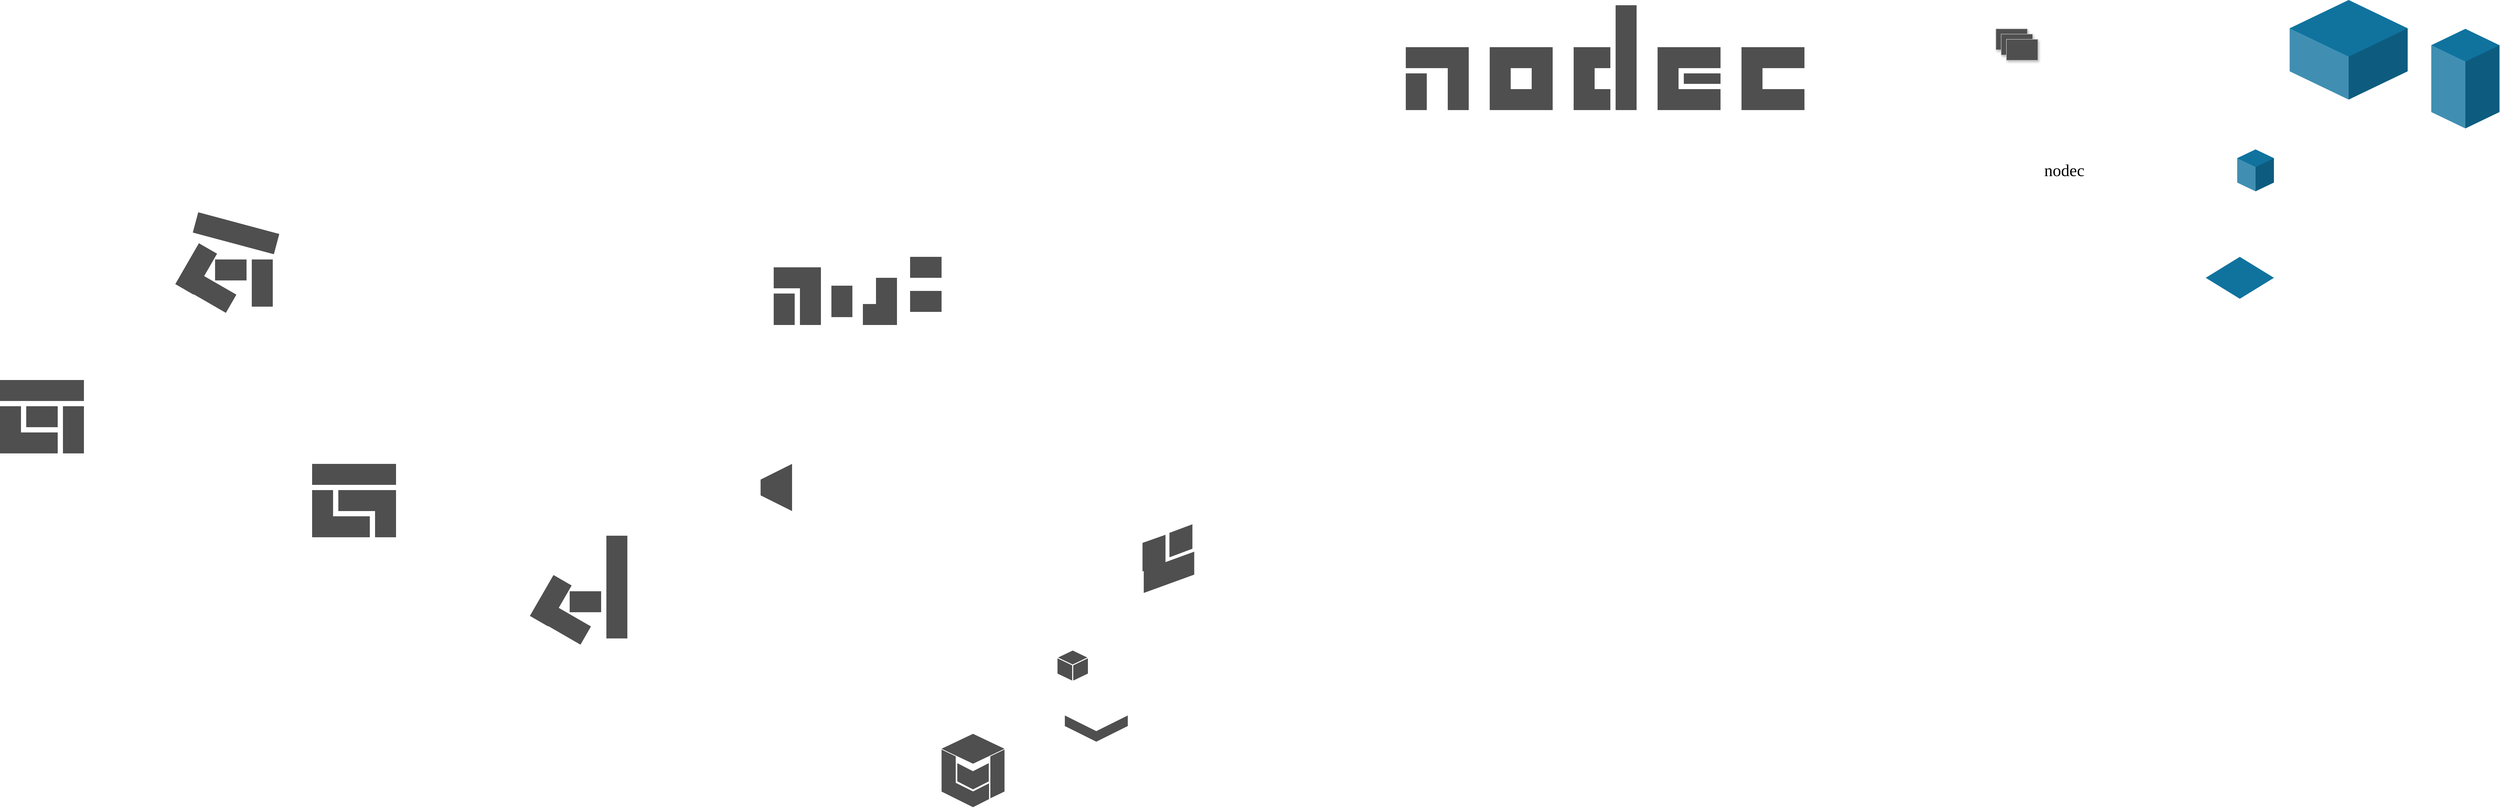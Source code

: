<mxfile version="21.1.2" type="device" pages="2">
  <diagram name="ページ1" id="JmV2Q5jACa1sRL-pY5J6">
    <mxGraphModel dx="3783" dy="238" grid="1" gridSize="10" guides="1" tooltips="1" connect="1" arrows="1" fold="1" page="1" pageScale="1" pageWidth="3300" pageHeight="4681" background="#ffffff" math="0" shadow="0">
      <root>
        <mxCell id="0" />
        <mxCell id="1" parent="0" />
        <mxCell id="HNvXqitV9LYtiBRYNwZ9-1" value="" style="rounded=0;whiteSpace=wrap;html=1;strokeColor=none;fillColor=#4f4f4f;" parent="1" vertex="1">
          <mxGeometry x="2325" y="190" width="120" height="40" as="geometry" />
        </mxCell>
        <mxCell id="HNvXqitV9LYtiBRYNwZ9-2" value="" style="rounded=0;whiteSpace=wrap;html=1;strokeColor=none;fillColor=#4f4f4f;rotation=90;" parent="1" vertex="1">
          <mxGeometry x="2310" y="255" width="70" height="40" as="geometry" />
        </mxCell>
        <mxCell id="HNvXqitV9LYtiBRYNwZ9-3" value="" style="rounded=0;whiteSpace=wrap;html=1;strokeColor=none;fillColor=#4f4f4f;rotation=90;" parent="1" vertex="1">
          <mxGeometry x="2365" y="230" width="120" height="40" as="geometry" />
        </mxCell>
        <mxCell id="HNvXqitV9LYtiBRYNwZ9-4" value="" style="rounded=0;whiteSpace=wrap;html=1;strokeColor=none;fillColor=#4f4f4f;" parent="1" vertex="1">
          <mxGeometry x="2485" y="190" width="120" height="40" as="geometry" />
        </mxCell>
        <mxCell id="HNvXqitV9LYtiBRYNwZ9-5" value="" style="rounded=0;whiteSpace=wrap;html=1;strokeColor=none;fillColor=#4f4f4f;" parent="1" vertex="1">
          <mxGeometry x="2485" y="270" width="120" height="40" as="geometry" />
        </mxCell>
        <mxCell id="HNvXqitV9LYtiBRYNwZ9-6" value="" style="rounded=0;whiteSpace=wrap;html=1;strokeColor=none;fillColor=#4f4f4f;rotation=90;" parent="1" vertex="1">
          <mxGeometry x="2445" y="230" width="120" height="40" as="geometry" />
        </mxCell>
        <mxCell id="HNvXqitV9LYtiBRYNwZ9-7" value="" style="rounded=0;whiteSpace=wrap;html=1;strokeColor=none;fillColor=#4f4f4f;rotation=90;" parent="1" vertex="1">
          <mxGeometry x="2525" y="230" width="120" height="40" as="geometry" />
        </mxCell>
        <mxCell id="HNvXqitV9LYtiBRYNwZ9-8" value="" style="rounded=0;whiteSpace=wrap;html=1;strokeColor=none;fillColor=#4f4f4f;" parent="1" vertex="1">
          <mxGeometry x="2805" y="190" width="120" height="40" as="geometry" />
        </mxCell>
        <mxCell id="HNvXqitV9LYtiBRYNwZ9-9" value="" style="rounded=0;whiteSpace=wrap;html=1;strokeColor=none;fillColor=#4f4f4f;" parent="1" vertex="1">
          <mxGeometry x="2805" y="270" width="120" height="40" as="geometry" />
        </mxCell>
        <mxCell id="HNvXqitV9LYtiBRYNwZ9-10" value="" style="rounded=0;whiteSpace=wrap;html=1;strokeColor=none;fillColor=#4f4f4f;rotation=90;" parent="1" vertex="1">
          <mxGeometry x="2765" y="230" width="120" height="40" as="geometry" />
        </mxCell>
        <mxCell id="HNvXqitV9LYtiBRYNwZ9-12" value="" style="rounded=0;whiteSpace=wrap;html=1;strokeColor=none;fillColor=#4f4f4f;" parent="1" vertex="1">
          <mxGeometry x="2645" y="190" width="70" height="40" as="geometry" />
        </mxCell>
        <mxCell id="HNvXqitV9LYtiBRYNwZ9-13" value="" style="rounded=0;whiteSpace=wrap;html=1;strokeColor=none;fillColor=#4f4f4f;" parent="1" vertex="1">
          <mxGeometry x="2645" y="270" width="70" height="40" as="geometry" />
        </mxCell>
        <mxCell id="HNvXqitV9LYtiBRYNwZ9-14" value="" style="rounded=0;whiteSpace=wrap;html=1;strokeColor=none;fillColor=#4f4f4f;rotation=90;" parent="1" vertex="1">
          <mxGeometry x="2605" y="230" width="120" height="40" as="geometry" />
        </mxCell>
        <mxCell id="HNvXqitV9LYtiBRYNwZ9-15" value="" style="rounded=0;whiteSpace=wrap;html=1;strokeColor=none;fillColor=#4f4f4f;rotation=90;" parent="1" vertex="1">
          <mxGeometry x="2645" y="190" width="200" height="40" as="geometry" />
        </mxCell>
        <mxCell id="HNvXqitV9LYtiBRYNwZ9-16" value="" style="rounded=0;whiteSpace=wrap;html=1;strokeColor=none;fillColor=#4f4f4f;" parent="1" vertex="1">
          <mxGeometry x="2965" y="190" width="120" height="40" as="geometry" />
        </mxCell>
        <mxCell id="HNvXqitV9LYtiBRYNwZ9-17" value="" style="rounded=0;whiteSpace=wrap;html=1;strokeColor=none;fillColor=#4f4f4f;" parent="1" vertex="1">
          <mxGeometry x="2965" y="270" width="120" height="40" as="geometry" />
        </mxCell>
        <mxCell id="HNvXqitV9LYtiBRYNwZ9-18" value="" style="rounded=0;whiteSpace=wrap;html=1;strokeColor=none;fillColor=#4f4f4f;rotation=90;" parent="1" vertex="1">
          <mxGeometry x="2925" y="230" width="120" height="40" as="geometry" />
        </mxCell>
        <mxCell id="HNvXqitV9LYtiBRYNwZ9-19" value="" style="rounded=0;whiteSpace=wrap;html=1;strokeColor=none;fillColor=#4f4f4f;" parent="1" vertex="1">
          <mxGeometry x="2855" y="240" width="70" height="20" as="geometry" />
        </mxCell>
        <mxCell id="HNvXqitV9LYtiBRYNwZ9-20" value="" style="rounded=0;whiteSpace=wrap;html=1;strokeColor=none;fillColor=#4f4f4f;" parent="1" vertex="1">
          <mxGeometry x="-355" y="825" width="160" height="40" as="geometry" />
        </mxCell>
        <mxCell id="HNvXqitV9LYtiBRYNwZ9-21" value="" style="rounded=0;whiteSpace=wrap;html=1;strokeColor=none;fillColor=#4f4f4f;" parent="1" vertex="1">
          <mxGeometry x="-305" y="875" width="60" height="40" as="geometry" />
        </mxCell>
        <mxCell id="HNvXqitV9LYtiBRYNwZ9-22" value="" style="rounded=0;whiteSpace=wrap;html=1;strokeColor=none;fillColor=#4f4f4f;rotation=90;" parent="1" vertex="1">
          <mxGeometry x="-260" y="900" width="90" height="40" as="geometry" />
        </mxCell>
        <mxCell id="HNvXqitV9LYtiBRYNwZ9-24" value="" style="rounded=0;whiteSpace=wrap;html=1;strokeColor=none;fillColor=#4f4f4f;rotation=90;" parent="1" vertex="1">
          <mxGeometry x="-380" y="900" width="90" height="40" as="geometry" />
        </mxCell>
        <mxCell id="HNvXqitV9LYtiBRYNwZ9-25" value="" style="rounded=0;whiteSpace=wrap;html=1;strokeColor=none;fillColor=#4f4f4f;rotation=-180;" parent="1" vertex="1">
          <mxGeometry x="-355" y="925" width="110" height="40" as="geometry" />
        </mxCell>
        <mxCell id="HNvXqitV9LYtiBRYNwZ9-35" value="" style="rounded=0;whiteSpace=wrap;html=1;strokeColor=#BFBFBF;fillColor=#4f4f4f;shadow=1;" parent="1" vertex="1">
          <mxGeometry x="3450" y="155" width="60" height="40" as="geometry" />
        </mxCell>
        <mxCell id="HNvXqitV9LYtiBRYNwZ9-36" value="" style="rounded=0;whiteSpace=wrap;html=1;strokeColor=#BFBFBF;fillColor=#4f4f4f;shadow=1;" parent="1" vertex="1">
          <mxGeometry x="3460" y="165" width="60" height="40" as="geometry" />
        </mxCell>
        <mxCell id="HNvXqitV9LYtiBRYNwZ9-37" value="" style="rounded=0;whiteSpace=wrap;html=1;strokeColor=#BFBFBF;fillColor=#4f4f4f;shadow=1;" parent="1" vertex="1">
          <mxGeometry x="3470" y="175" width="60" height="40" as="geometry" />
        </mxCell>
        <mxCell id="HNvXqitV9LYtiBRYNwZ9-54" value="" style="verticalLabelPosition=bottom;verticalAlign=top;html=1;shape=mxgraph.infographic.shadedCube;isoAngle=15;fillColor=#10739E;strokeColor=none;fontFamily=Helvetica;fontSize=20;align=center;strokeWidth=2;" parent="1" vertex="1">
          <mxGeometry x="4280" y="155" width="130" height="190" as="geometry" />
        </mxCell>
        <mxCell id="HNvXqitV9LYtiBRYNwZ9-55" value="" style="verticalLabelPosition=bottom;verticalAlign=top;html=1;shape=mxgraph.infographic.shadedCube;isoAngle=15;fillColor=#10739E;strokeColor=none;fontFamily=Helvetica;fontSize=20;align=center;strokeWidth=2;" parent="1" vertex="1">
          <mxGeometry x="3910" y="385" width="70" height="80" as="geometry" />
        </mxCell>
        <mxCell id="HNvXqitV9LYtiBRYNwZ9-56" value="" style="verticalLabelPosition=bottom;verticalAlign=top;html=1;shape=mxgraph.infographic.shadedCube;isoAngle=15;fillColor=#10739E;strokeColor=none;fontFamily=Helvetica;fontSize=20;align=center;strokeWidth=2;" parent="1" vertex="1">
          <mxGeometry x="4010" y="100" width="225" height="190" as="geometry" />
        </mxCell>
        <mxCell id="HNvXqitV9LYtiBRYNwZ9-57" value="" style="verticalLabelPosition=bottom;verticalAlign=top;html=1;shape=mxgraph.infographic.shadedCube;isoAngle=49.69;fillColor=#10739E;strokeColor=none;fontFamily=Helvetica;fontSize=20;align=center;strokeWidth=2;" parent="1" vertex="1">
          <mxGeometry x="3850" y="590" width="130" height="80" as="geometry" />
        </mxCell>
        <mxCell id="HNvXqitV9LYtiBRYNwZ9-58" value="" style="rounded=0;whiteSpace=wrap;html=1;strokeColor=none;fillColor=#4f4f4f;" parent="1" vertex="1">
          <mxGeometry x="55" y="595" width="60" height="40" as="geometry" />
        </mxCell>
        <mxCell id="5CNf7rZfqUE3aA5u5AST-2" value="" style="group;rotation=30;" parent="1" vertex="1" connectable="0">
          <mxGeometry x="-5" y="585" width="110" height="90" as="geometry" />
        </mxCell>
        <mxCell id="HNvXqitV9LYtiBRYNwZ9-59" value="" style="rounded=0;whiteSpace=wrap;html=1;strokeColor=none;fillColor=#4f4f4f;rotation=120;" parent="5CNf7rZfqUE3aA5u5AST-2" vertex="1">
          <mxGeometry x="-21" y="8" width="90" height="40" as="geometry" />
        </mxCell>
        <mxCell id="HNvXqitV9LYtiBRYNwZ9-60" value="" style="rounded=0;whiteSpace=wrap;html=1;strokeColor=none;fillColor=#4f4f4f;rotation=-150;" parent="5CNf7rZfqUE3aA5u5AST-2" vertex="1">
          <mxGeometry x="-12" y="47" width="110" height="40" as="geometry" />
        </mxCell>
        <mxCell id="5CNf7rZfqUE3aA5u5AST-3" value="" style="rounded=0;whiteSpace=wrap;html=1;strokeColor=none;fillColor=#4f4f4f;rotation=90;" parent="1" vertex="1">
          <mxGeometry x="100" y="620" width="90" height="40" as="geometry" />
        </mxCell>
        <mxCell id="5CNf7rZfqUE3aA5u5AST-4" value="" style="rounded=0;whiteSpace=wrap;html=1;strokeColor=none;fillColor=#4f4f4f;rotation=-75;" parent="1" vertex="1">
          <mxGeometry x="75" y="465" width="40" height="160" as="geometry" />
        </mxCell>
        <mxCell id="5CNf7rZfqUE3aA5u5AST-7" value="&lt;font data-font-src=&quot;https://fonts.googleapis.com/css?family=Source+Code+Pro&quot;&gt;nodec&lt;/font&gt;" style="text;html=1;align=center;verticalAlign=middle;resizable=0;points=[];autosize=1;strokeColor=none;fillColor=none;fontSize=32;fontFamily=Lucida Console;" parent="1" vertex="1">
          <mxGeometry x="3520" y="400" width="120" height="50" as="geometry" />
        </mxCell>
        <mxCell id="5CNf7rZfqUE3aA5u5AST-8" value="" style="rounded=0;whiteSpace=wrap;html=1;strokeColor=none;fillColor=#4f4f4f;" parent="1" vertex="1">
          <mxGeometry x="240" y="985" width="160" height="40" as="geometry" />
        </mxCell>
        <mxCell id="5CNf7rZfqUE3aA5u5AST-9" value="" style="rounded=0;whiteSpace=wrap;html=1;strokeColor=none;fillColor=#4f4f4f;" parent="1" vertex="1">
          <mxGeometry x="290" y="1035" width="95" height="40" as="geometry" />
        </mxCell>
        <mxCell id="5CNf7rZfqUE3aA5u5AST-10" value="" style="rounded=0;whiteSpace=wrap;html=1;strokeColor=none;fillColor=#4f4f4f;rotation=90;" parent="1" vertex="1">
          <mxGeometry x="335" y="1060" width="90" height="40" as="geometry" />
        </mxCell>
        <mxCell id="5CNf7rZfqUE3aA5u5AST-11" value="" style="rounded=0;whiteSpace=wrap;html=1;strokeColor=none;fillColor=#4f4f4f;rotation=90;" parent="1" vertex="1">
          <mxGeometry x="215" y="1060" width="90" height="40" as="geometry" />
        </mxCell>
        <mxCell id="5CNf7rZfqUE3aA5u5AST-12" value="" style="rounded=0;whiteSpace=wrap;html=1;strokeColor=none;fillColor=#4f4f4f;rotation=-180;" parent="1" vertex="1">
          <mxGeometry x="240" y="1085" width="110" height="40" as="geometry" />
        </mxCell>
        <mxCell id="5CNf7rZfqUE3aA5u5AST-19" value="" style="rounded=0;whiteSpace=wrap;html=1;strokeColor=none;fillColor=#4f4f4f;rotation=-180;" parent="1" vertex="1">
          <mxGeometry x="1290" y="680" width="60" height="40" as="geometry" />
        </mxCell>
        <mxCell id="5CNf7rZfqUE3aA5u5AST-20" value="" style="rounded=0;whiteSpace=wrap;html=1;strokeColor=none;fillColor=#4f4f4f;rotation=-90;" parent="1" vertex="1">
          <mxGeometry x="1290" y="655" width="90" height="40" as="geometry" />
        </mxCell>
        <mxCell id="5CNf7rZfqUE3aA5u5AST-13" value="" style="rounded=0;whiteSpace=wrap;html=1;strokeColor=none;fillColor=#4f4f4f;rotation=90;container=0;" parent="1" vertex="1">
          <mxGeometry x="1110" y="670" width="60" height="40" as="geometry" />
        </mxCell>
        <mxCell id="5CNf7rZfqUE3aA5u5AST-14" value="" style="rounded=0;whiteSpace=wrap;html=1;strokeColor=none;fillColor=#4f4f4f;rotation=180;container=0;" parent="1" vertex="1">
          <mxGeometry x="1120" y="610" width="90" height="40" as="geometry" />
        </mxCell>
        <mxCell id="5CNf7rZfqUE3aA5u5AST-15" value="" style="rounded=0;whiteSpace=wrap;html=1;strokeColor=none;fillColor=#4f4f4f;rotation=-90;container=0;" parent="1" vertex="1">
          <mxGeometry x="1135" y="645" width="110" height="40" as="geometry" />
        </mxCell>
        <mxCell id="5CNf7rZfqUE3aA5u5AST-22" value="" style="rounded=0;whiteSpace=wrap;html=1;strokeColor=none;fillColor=#4f4f4f;rotation=90;" parent="1" vertex="1">
          <mxGeometry x="1220" y="655" width="60" height="40" as="geometry" />
        </mxCell>
        <mxCell id="5CNf7rZfqUE3aA5u5AST-23" value="" style="rounded=0;whiteSpace=wrap;html=1;strokeColor=none;fillColor=#4f4f4f;rotation=0;" parent="1" vertex="1">
          <mxGeometry x="1380" y="655" width="60" height="40" as="geometry" />
        </mxCell>
        <mxCell id="5CNf7rZfqUE3aA5u5AST-28" value="" style="rounded=0;whiteSpace=wrap;html=1;strokeColor=none;fillColor=#4f4f4f;rotation=0;" parent="1" vertex="1">
          <mxGeometry x="1380" y="590" width="60" height="40" as="geometry" />
        </mxCell>
        <mxCell id="5CNf7rZfqUE3aA5u5AST-29" value="" style="rounded=0;whiteSpace=wrap;html=1;strokeColor=none;fillColor=#4f4f4f;" parent="1" vertex="1">
          <mxGeometry x="731" y="1228" width="60" height="40" as="geometry" />
        </mxCell>
        <mxCell id="5CNf7rZfqUE3aA5u5AST-30" value="" style="group;rotation=30;" parent="1" vertex="1" connectable="0">
          <mxGeometry x="671" y="1218" width="110" height="90" as="geometry" />
        </mxCell>
        <mxCell id="5CNf7rZfqUE3aA5u5AST-31" value="" style="rounded=0;whiteSpace=wrap;html=1;strokeColor=none;fillColor=#4f4f4f;rotation=120;" parent="5CNf7rZfqUE3aA5u5AST-30" vertex="1">
          <mxGeometry x="-21" y="8" width="90" height="40" as="geometry" />
        </mxCell>
        <mxCell id="5CNf7rZfqUE3aA5u5AST-32" value="" style="rounded=0;whiteSpace=wrap;html=1;strokeColor=none;fillColor=#4f4f4f;rotation=-150;" parent="5CNf7rZfqUE3aA5u5AST-30" vertex="1">
          <mxGeometry x="-12" y="47" width="110" height="40" as="geometry" />
        </mxCell>
        <mxCell id="5CNf7rZfqUE3aA5u5AST-33" value="" style="rounded=0;whiteSpace=wrap;html=1;strokeColor=none;fillColor=#4f4f4f;rotation=90;" parent="1" vertex="1">
          <mxGeometry x="723" y="1200" width="196" height="40" as="geometry" />
        </mxCell>
        <mxCell id="5CNf7rZfqUE3aA5u5AST-36" value="" style="shape=trapezoid;perimeter=trapezoidPerimeter;whiteSpace=wrap;html=1;fixedSize=1;size=30;rotation=-90;strokeColor=none;fillColor=#4F4F4F;" parent="1" vertex="1">
          <mxGeometry x="1080" y="1000" width="90" height="60" as="geometry" />
        </mxCell>
        <mxCell id="5CNf7rZfqUE3aA5u5AST-40" value="" style="shape=parallelogram;perimeter=parallelogramPerimeter;whiteSpace=wrap;html=1;fixedSize=1;size=35;fillColor=#4F4F4F;strokeColor=none;rotation=-90;flipH=1;" parent="1" vertex="1">
          <mxGeometry x="1834.2" y="1143.75" width="78.75" height="96.25" as="geometry" />
        </mxCell>
        <mxCell id="5CNf7rZfqUE3aA5u5AST-41" value="" style="shape=parallelogram;perimeter=parallelogramPerimeter;whiteSpace=wrap;html=1;fixedSize=1;size=15.56;fillColor=#4F4F4F;strokeColor=none;rotation=-90;flipH=0;flipV=1;" parent="1" vertex="1">
          <mxGeometry x="1810" y="1133.3" width="70" height="43.83" as="geometry" />
        </mxCell>
        <mxCell id="Hj7gn2HynIHKY6jyjAsW-4" value="" style="shape=parallelogram;perimeter=parallelogramPerimeter;whiteSpace=wrap;html=1;fixedSize=1;size=16.39;fillColor=#4F4F4F;strokeColor=none;rotation=-90;flipH=0;flipV=1;" parent="1" vertex="1">
          <mxGeometry x="1864.81" y="1109.81" width="63" height="43.8" as="geometry" />
        </mxCell>
        <mxCell id="Hj7gn2HynIHKY6jyjAsW-14" value="" style="shape=parallelogram;perimeter=parallelogramPerimeter;whiteSpace=wrap;html=1;fixedSize=1;size=13;fillColor=#4F4F4F;strokeColor=none;rotation=-90;flipH=1;" parent="1" vertex="1">
          <mxGeometry x="1500" y="1563" width="93" height="27" as="geometry" />
        </mxCell>
        <mxCell id="Hj7gn2HynIHKY6jyjAsW-15" value="" style="shape=parallelogram;perimeter=parallelogramPerimeter;whiteSpace=wrap;html=1;fixedSize=1;size=15.348;fillColor=#4F4F4F;strokeColor=none;rotation=-90;" parent="1" vertex="1">
          <mxGeometry x="1460" y="1566" width="50" height="30" as="geometry" />
        </mxCell>
        <mxCell id="Hj7gn2HynIHKY6jyjAsW-18" value="" style="shape=parallelogram;perimeter=parallelogramPerimeter;whiteSpace=wrap;html=1;fixedSize=1;size=15.305;fillColor=#4F4F4F;strokeColor=none;rotation=-90;flipH=1;" parent="1" vertex="1">
          <mxGeometry x="1490" y="1566" width="50" height="30" as="geometry" />
        </mxCell>
        <mxCell id="Hj7gn2HynIHKY6jyjAsW-19" value="" style="html=1;whiteSpace=wrap;shape=isoCube2;backgroundOutline=1;isoAngle=15;strokeColor=#FFFFFF;fillColor=#4F4F4F;strokeWidth=2;" parent="1" vertex="1">
          <mxGeometry x="1660" y="1340" width="60" height="60" as="geometry" />
        </mxCell>
        <mxCell id="5CNf7rZfqUE3aA5u5AST-37" value="" style="shape=parallelogram;perimeter=parallelogramPerimeter;whiteSpace=wrap;html=1;fixedSize=1;size=29.913;fillColor=#4F4F4F;strokeColor=none;rotation=-90;" parent="1" vertex="1">
          <mxGeometry x="1440" y="1580" width="60" height="60" as="geometry" />
        </mxCell>
        <mxCell id="Hj7gn2HynIHKY6jyjAsW-3" value="" style="shape=parallelogram;perimeter=parallelogramPerimeter;whiteSpace=wrap;html=1;fixedSize=1;size=13;fillColor=#4F4F4F;strokeColor=none;rotation=-90;" parent="1" vertex="1">
          <mxGeometry x="1407" y="1563" width="93" height="27" as="geometry" />
        </mxCell>
        <mxCell id="Hj7gn2HynIHKY6jyjAsW-17" value="" style="shape=parallelogram;perimeter=parallelogramPerimeter;whiteSpace=wrap;html=1;fixedSize=1;size=15.533;fillColor=#4F4F4F;strokeColor=none;rotation=-90;flipH=1;" parent="1" vertex="1">
          <mxGeometry x="1492.46" y="1601.96" width="45.5" height="30.61" as="geometry" />
        </mxCell>
        <mxCell id="4JRaTI1XshplnMuWzTWC-1" value="" style="shape=parallelogram;perimeter=parallelogramPerimeter;whiteSpace=wrap;html=1;fixedSize=1;size=29.913;fillColor=#4F4F4F;strokeColor=none;rotation=-90;" parent="1" vertex="1">
          <mxGeometry x="1680" y="1460" width="50" height="60" as="geometry" />
        </mxCell>
        <mxCell id="4JRaTI1XshplnMuWzTWC-2" value="" style="shape=parallelogram;perimeter=parallelogramPerimeter;whiteSpace=wrap;html=1;fixedSize=1;size=29.913;fillColor=#4F4F4F;strokeColor=none;rotation=-90;flipH=1;" parent="1" vertex="1">
          <mxGeometry x="1740" y="1460" width="50" height="60" as="geometry" />
        </mxCell>
        <mxCell id="xXDi1QA0X1NgmalSNubc-4" value="" style="rhombus;whiteSpace=wrap;html=1;fillColor=#4F4F4F;strokeColor=none;" vertex="1" parent="1">
          <mxGeometry x="1440" y="1500" width="120" height="57" as="geometry" />
        </mxCell>
      </root>
    </mxGraphModel>
  </diagram>
  <diagram id="5_KjErqWkc16x1CDZjRv" name="ページ2">
    <mxGraphModel dx="2526" dy="1253" grid="1" gridSize="10" guides="1" tooltips="1" connect="1" arrows="1" fold="1" page="1" pageScale="1" pageWidth="3300" pageHeight="4681" math="0" shadow="0">
      <root>
        <mxCell id="0" />
        <mxCell id="1" parent="0" />
        <mxCell id="9LnYwe7Hp0w1UAslFJn5-1" value="" style="html=1;shadow=0;dashed=0;align=center;verticalAlign=middle;shape=mxgraph.arrows2.arrow;dy=0.6;dx=40;direction=north;notch=0;strokeWidth=2;fillColor=#CCCCCC;fontSize=14;fontColor=#000000;strokeColor=none;" vertex="1" parent="1">
          <mxGeometry x="2255" y="2330" width="160" height="60" as="geometry" />
        </mxCell>
        <mxCell id="9LnYwe7Hp0w1UAslFJn5-2" value="2017" style="verticalLabelPosition=bottom;verticalAlign=top;html=1;shape=mxgraph.infographic.shadedCube;isoAngle=15;fillColor=#10739E;strokeColor=none;fontFamily=Helvetica;fontSize=20;align=center;strokeWidth=2;" vertex="1" parent="1">
          <mxGeometry x="2275" y="2180" width="120" height="110" as="geometry" />
        </mxCell>
        <mxCell id="9LnYwe7Hp0w1UAslFJn5-3" value="2018" style="verticalLabelPosition=bottom;verticalAlign=top;html=1;shape=mxgraph.infographic.shadedCube;isoAngle=15;fillColor=#F2931E;strokeColor=none;fontFamily=Helvetica;fontSize=20;align=center;strokeWidth=2;" vertex="1" parent="1">
          <mxGeometry x="2475" y="2150" width="120" height="140" as="geometry" />
        </mxCell>
        <mxCell id="9LnYwe7Hp0w1UAslFJn5-4" value="2019" style="verticalLabelPosition=bottom;verticalAlign=top;html=1;shape=mxgraph.infographic.shadedCube;isoAngle=15;fillColor=#AE4132;strokeColor=none;fontFamily=Helvetica;fontSize=20;align=center;strokeWidth=2;" vertex="1" parent="1">
          <mxGeometry x="2675" y="2100" width="120" height="190" as="geometry" />
        </mxCell>
        <mxCell id="9LnYwe7Hp0w1UAslFJn5-5" value="2020" style="verticalLabelPosition=bottom;verticalAlign=top;html=1;shape=mxgraph.infographic.shadedCube;isoAngle=15;fillColor=#23445D;strokeColor=none;fontFamily=Helvetica;fontSize=20;align=center;strokeWidth=2;" vertex="1" parent="1">
          <mxGeometry x="2875" y="2010" width="120" height="280" as="geometry" />
        </mxCell>
        <mxCell id="9LnYwe7Hp0w1UAslFJn5-6" value="2021" style="verticalLabelPosition=bottom;verticalAlign=top;html=1;shape=mxgraph.infographic.shadedCube;isoAngle=15;fillColor=#12AAB5;strokeColor=none;fontFamily=Helvetica;fontSize=20;align=center;strokeWidth=2;" vertex="1" parent="1">
          <mxGeometry x="3075" y="1920.0" width="120" height="370" as="geometry" />
        </mxCell>
        <mxCell id="9LnYwe7Hp0w1UAslFJn5-7" value="&lt;h1&gt;Heading&lt;/h1&gt;&lt;p&gt;Lorem ipsum dolor sit amet, consectetur adipisicing elit, sed do eiusmod tempor incididunt ut labore et dolore magna aliqua.&lt;/p&gt;" style="text;html=1;spacing=5;spacingTop=-20;whiteSpace=wrap;overflow=hidden;strokeWidth=2;fillColor=none;gradientColor=none;fontSize=14;align=center;" vertex="1" parent="1">
          <mxGeometry x="2200" y="2390" width="270" height="140" as="geometry" />
        </mxCell>
        <mxCell id="9LnYwe7Hp0w1UAslFJn5-8" value="&lt;h1&gt;Heading&lt;/h1&gt;&lt;p&gt;Lorem ipsum dolor sit amet, consectetur adipisicing elit, sed do eiusmod tempor incididunt ut labore et dolore magna aliqua.&lt;/p&gt;" style="text;html=1;spacing=5;spacingTop=-20;whiteSpace=wrap;overflow=hidden;strokeWidth=2;fillColor=none;gradientColor=none;fontSize=14;align=center;" vertex="1" parent="1">
          <mxGeometry x="2397" y="1940" width="270" height="140" as="geometry" />
        </mxCell>
        <mxCell id="9LnYwe7Hp0w1UAslFJn5-9" value="&lt;h1&gt;Heading&lt;/h1&gt;&lt;p&gt;Lorem ipsum dolor sit amet, consectetur adipisicing elit, sed do eiusmod tempor incididunt ut labore et dolore magna aliqua.&lt;/p&gt;" style="text;html=1;spacing=5;spacingTop=-20;whiteSpace=wrap;overflow=hidden;strokeWidth=2;fillColor=none;gradientColor=none;fontSize=14;align=center;" vertex="1" parent="1">
          <mxGeometry x="2601" y="2390" width="270" height="140" as="geometry" />
        </mxCell>
        <mxCell id="9LnYwe7Hp0w1UAslFJn5-10" value="&lt;h1&gt;Heading&lt;/h1&gt;&lt;p&gt;Lorem ipsum dolor sit amet, consectetur adipisicing elit, sed do eiusmod tempor incididunt ut labore et dolore magna aliqua.&lt;/p&gt;" style="text;html=1;spacing=5;spacingTop=-20;whiteSpace=wrap;overflow=hidden;strokeWidth=2;fillColor=none;gradientColor=none;fontSize=14;align=center;" vertex="1" parent="1">
          <mxGeometry x="3001" y="2390" width="270" height="140" as="geometry" />
        </mxCell>
        <mxCell id="9LnYwe7Hp0w1UAslFJn5-11" value="&lt;h1&gt;Heading&lt;/h1&gt;&lt;p&gt;Lorem ipsum dolor sit amet, consectetur adipisicing elit, sed do eiusmod tempor incididunt ut labore et dolore magna aliqua.&lt;/p&gt;" style="text;html=1;spacing=5;spacingTop=-20;whiteSpace=wrap;overflow=hidden;strokeWidth=2;fillColor=none;gradientColor=none;fontSize=14;align=center;" vertex="1" parent="1">
          <mxGeometry x="2795" y="1790" width="270" height="140" as="geometry" />
        </mxCell>
        <mxCell id="9LnYwe7Hp0w1UAslFJn5-12" value="" style="html=1;shadow=0;dashed=0;align=center;verticalAlign=middle;shape=mxgraph.arrows2.arrow;dy=0.6;dx=40;direction=north;notch=0;strokeWidth=2;fillColor=#CCCCCC;fontSize=14;fontColor=#000000;strokeColor=none;" vertex="1" parent="1">
          <mxGeometry x="2656" y="2330" width="160" height="60" as="geometry" />
        </mxCell>
        <mxCell id="9LnYwe7Hp0w1UAslFJn5-13" value="" style="html=1;shadow=0;dashed=0;align=center;verticalAlign=middle;shape=mxgraph.arrows2.arrow;dy=0.6;dx=40;direction=north;notch=0;strokeWidth=2;fillColor=#CCCCCC;fontSize=14;fontColor=#000000;strokeColor=none;" vertex="1" parent="1">
          <mxGeometry x="3056" y="2330" width="160" height="60" as="geometry" />
        </mxCell>
        <mxCell id="9LnYwe7Hp0w1UAslFJn5-14" value="" style="html=1;shadow=0;dashed=0;align=center;verticalAlign=middle;shape=mxgraph.arrows2.arrow;dy=0.6;dx=40;direction=north;notch=0;strokeWidth=2;fillColor=#CCCCCC;fontSize=14;fontColor=#000000;strokeColor=none;flipV=1;" vertex="1" parent="1">
          <mxGeometry x="2457" y="2075" width="160" height="60" as="geometry" />
        </mxCell>
        <mxCell id="9LnYwe7Hp0w1UAslFJn5-15" value="" style="html=1;shadow=0;dashed=0;align=center;verticalAlign=middle;shape=mxgraph.arrows2.arrow;dy=0.6;dx=40;direction=north;notch=0;strokeWidth=2;fillColor=#CCCCCC;fontSize=14;fontColor=#000000;strokeColor=none;flipV=1;" vertex="1" parent="1">
          <mxGeometry x="2855" y="1930" width="160" height="60" as="geometry" />
        </mxCell>
      </root>
    </mxGraphModel>
  </diagram>
</mxfile>
